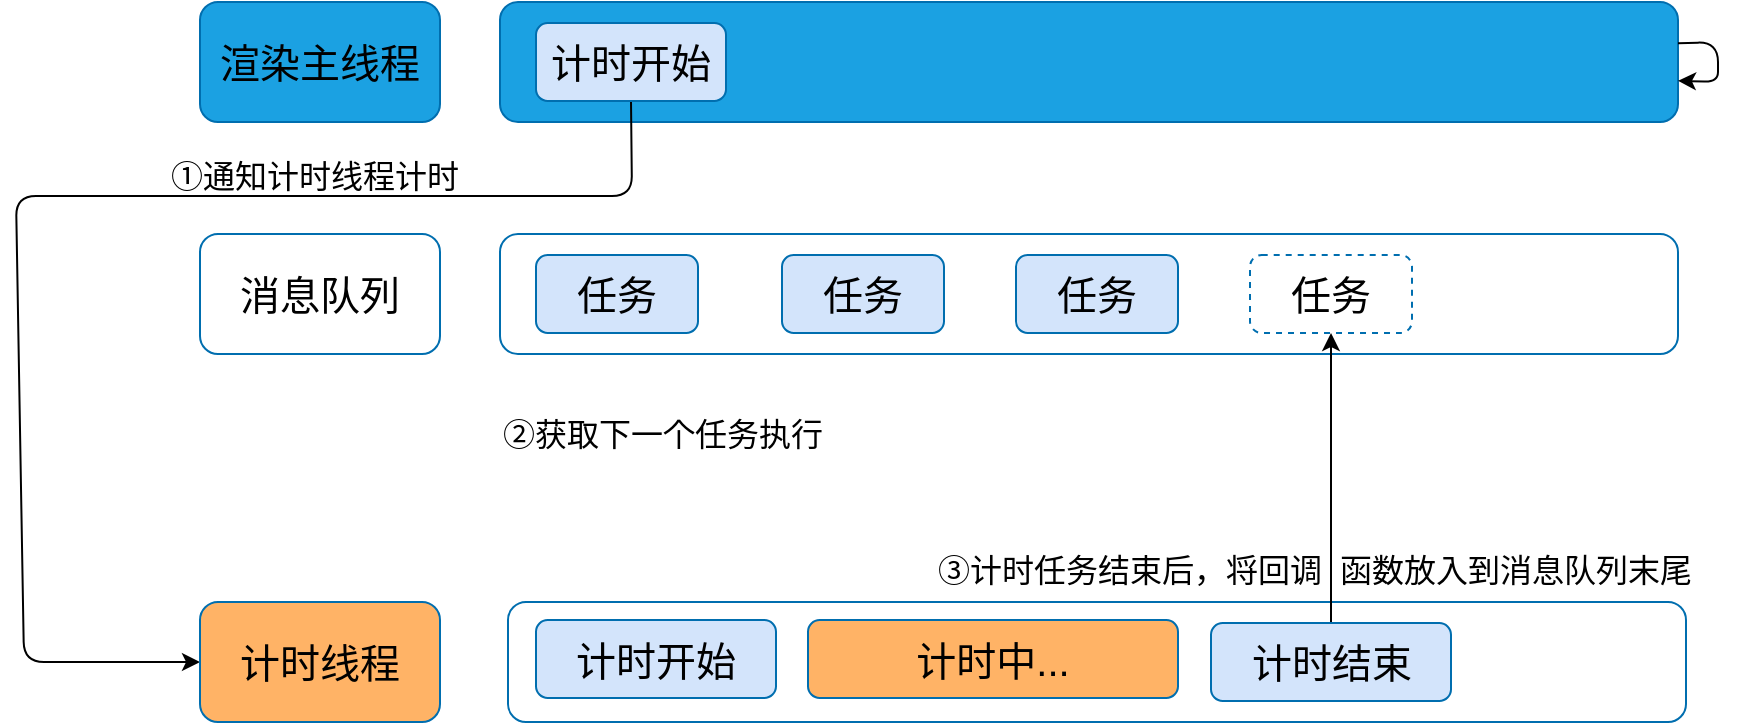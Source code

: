 <mxfile>
    <diagram id="HQ5CgxtLUwwWuNWUyAZb" name="第 1 页">
        <mxGraphModel dx="896" dy="607" grid="0" gridSize="10" guides="1" tooltips="1" connect="1" arrows="1" fold="1" page="1" pageScale="1" pageWidth="1169" pageHeight="827" background="#ffffff" math="0" shadow="0">
            <root>
                <mxCell id="0"/>
                <mxCell id="1" parent="0"/>
                <mxCell id="3" value="&lt;font color=&quot;#000000&quot;&gt;渲染主线程&lt;/font&gt;" style="rounded=1;whiteSpace=wrap;html=1;fillColor=#1ba1e2;fontColor=#ffffff;strokeColor=#006EAF;fontSize=20;labelBackgroundColor=none;" parent="1" vertex="1">
                    <mxGeometry x="115" y="159" width="120" height="60" as="geometry"/>
                </mxCell>
                <mxCell id="4" value="" style="rounded=1;whiteSpace=wrap;html=1;fillColor=#1ba1e2;fontColor=#ffffff;strokeColor=#006EAF;fontSize=20;" parent="1" vertex="1">
                    <mxGeometry x="265" y="159" width="589" height="60" as="geometry"/>
                </mxCell>
                <mxCell id="18" style="edgeStyle=none;html=1;fontSize=20;fontColor=#000000;" parent="1" source="4" target="4" edge="1">
                    <mxGeometry relative="1" as="geometry"/>
                </mxCell>
                <mxCell id="30" style="edgeStyle=none;html=1;exitX=0.5;exitY=1;exitDx=0;exitDy=0;entryX=0;entryY=0.5;entryDx=0;entryDy=0;strokeColor=#000000;fontSize=20;fontColor=#000000;" parent="1" source="5" target="29" edge="1">
                    <mxGeometry relative="1" as="geometry">
                        <Array as="points">
                            <mxPoint x="331" y="256"/>
                            <mxPoint x="23" y="256"/>
                            <mxPoint x="27" y="489"/>
                        </Array>
                    </mxGeometry>
                </mxCell>
                <mxCell id="5" value="&lt;font color=&quot;#000000&quot;&gt;计时开始&lt;/font&gt;" style="rounded=1;whiteSpace=wrap;html=1;fillColor=#D3E4FB;fontColor=#ffffff;strokeColor=#006EAF;fontSize=20;labelBackgroundColor=none;" parent="1" vertex="1">
                    <mxGeometry x="283" y="169.5" width="95" height="39" as="geometry"/>
                </mxCell>
                <mxCell id="8" value="" style="rounded=1;whiteSpace=wrap;html=1;fillColor=none;fontColor=#ffffff;strokeColor=#006EAF;fontSize=20;" parent="1" vertex="1">
                    <mxGeometry x="265" y="275" width="589" height="60" as="geometry"/>
                </mxCell>
                <mxCell id="9" value="&lt;font color=&quot;#000000&quot;&gt;任务&lt;/font&gt;" style="rounded=1;whiteSpace=wrap;html=1;fillColor=#D3E4FB;fontColor=#ffffff;strokeColor=#006EAF;fontSize=20;labelBackgroundColor=none;" parent="1" vertex="1">
                    <mxGeometry x="283" y="285.5" width="81" height="39" as="geometry"/>
                </mxCell>
                <mxCell id="10" value="&lt;font color=&quot;#000000&quot;&gt;任务&lt;/font&gt;" style="rounded=1;whiteSpace=wrap;html=1;fillColor=#D3E4FB;fontColor=#ffffff;strokeColor=#006EAF;fontSize=20;labelBackgroundColor=none;" parent="1" vertex="1">
                    <mxGeometry x="406" y="285.5" width="81" height="39" as="geometry"/>
                </mxCell>
                <mxCell id="11" value="&lt;font color=&quot;#000000&quot;&gt;任务&lt;/font&gt;" style="rounded=1;whiteSpace=wrap;html=1;fillColor=#D3E4FB;fontColor=#ffffff;strokeColor=#006EAF;fontSize=20;labelBackgroundColor=none;" parent="1" vertex="1">
                    <mxGeometry x="523" y="285.5" width="81" height="39" as="geometry"/>
                </mxCell>
                <mxCell id="12" value="&lt;font color=&quot;#000000&quot;&gt;任务&lt;/font&gt;" style="rounded=1;whiteSpace=wrap;html=1;fillColor=none;fontColor=#ffffff;strokeColor=#006EAF;fontSize=20;labelBackgroundColor=none;dashed=1;" parent="1" vertex="1">
                    <mxGeometry x="640" y="285.5" width="81" height="39" as="geometry"/>
                </mxCell>
                <mxCell id="23" value="&lt;font color=&quot;#000000&quot;&gt;消息队列&lt;/font&gt;" style="rounded=1;whiteSpace=wrap;html=1;fillColor=none;fontColor=#ffffff;strokeColor=#006EAF;fontSize=20;labelBackgroundColor=none;" parent="1" vertex="1">
                    <mxGeometry x="115" y="275" width="120" height="60" as="geometry"/>
                </mxCell>
                <mxCell id="29" value="&lt;font color=&quot;#000000&quot;&gt;计时线程&lt;/font&gt;" style="rounded=1;whiteSpace=wrap;html=1;fillColor=#FFB366;fontColor=#ffffff;strokeColor=#006EAF;fontSize=20;labelBackgroundColor=none;" parent="1" vertex="1">
                    <mxGeometry x="115" y="459" width="120" height="60" as="geometry"/>
                </mxCell>
                <mxCell id="32" value="&lt;font style=&quot;font-size: 16px;&quot;&gt;①通知计时线程计时&lt;/font&gt;" style="text;html=1;align=center;verticalAlign=middle;resizable=0;points=[];autosize=1;strokeColor=none;fillColor=none;fontSize=20;fontColor=#000000;" parent="1" vertex="1">
                    <mxGeometry x="91" y="226" width="162" height="36" as="geometry"/>
                </mxCell>
                <mxCell id="34" value="" style="rounded=1;whiteSpace=wrap;html=1;fillColor=none;fontColor=#ffffff;strokeColor=#006EAF;fontSize=20;" parent="1" vertex="1">
                    <mxGeometry x="269" y="459" width="589" height="60" as="geometry"/>
                </mxCell>
                <mxCell id="35" value="&lt;font color=&quot;#000000&quot;&gt;计时开始&lt;/font&gt;" style="rounded=1;whiteSpace=wrap;html=1;fillColor=#D3E4FB;fontColor=#ffffff;strokeColor=#006EAF;fontSize=20;labelBackgroundColor=none;" parent="1" vertex="1">
                    <mxGeometry x="283" y="468" width="120" height="39" as="geometry"/>
                </mxCell>
                <mxCell id="42" style="edgeStyle=none;html=1;exitX=0.5;exitY=0;exitDx=0;exitDy=0;entryX=0.5;entryY=1;entryDx=0;entryDy=0;strokeColor=#000000;" edge="1" parent="1" source="36" target="12">
                    <mxGeometry relative="1" as="geometry"/>
                </mxCell>
                <mxCell id="36" value="&lt;font color=&quot;#000000&quot;&gt;计时结束&lt;/font&gt;" style="rounded=1;whiteSpace=wrap;html=1;fillColor=#D3E4FB;fontColor=#ffffff;strokeColor=#006EAF;fontSize=20;labelBackgroundColor=none;" parent="1" vertex="1">
                    <mxGeometry x="620.5" y="469.5" width="120" height="39" as="geometry"/>
                </mxCell>
                <mxCell id="37" value="&lt;font color=&quot;#000000&quot;&gt;计时中...&lt;/font&gt;" style="rounded=1;whiteSpace=wrap;html=1;fillColor=#FFB366;fontColor=#ffffff;strokeColor=#006EAF;fontSize=20;labelBackgroundColor=none;" parent="1" vertex="1">
                    <mxGeometry x="419" y="468" width="185" height="39" as="geometry"/>
                </mxCell>
                <mxCell id="40" value="&lt;span style=&quot;font-size: 16px;&quot;&gt;②获取下一个任务执行&lt;/span&gt;" style="text;html=1;align=center;verticalAlign=middle;resizable=0;points=[];autosize=1;strokeColor=none;fillColor=none;fontSize=20;fontColor=#000000;" parent="1" vertex="1">
                    <mxGeometry x="257" y="355" width="178" height="36" as="geometry"/>
                </mxCell>
                <mxCell id="41" value="&lt;font style=&quot;font-size: 16px;&quot;&gt;③计时任务结束后，将回调&amp;nbsp; 函数放入到消息队列末尾&lt;/font&gt;" style="text;html=1;align=center;verticalAlign=middle;resizable=0;points=[];autosize=1;strokeColor=none;fillColor=none;fontSize=20;fontColor=#000000;" parent="1" vertex="1">
                    <mxGeometry x="474" y="423" width="395" height="36" as="geometry"/>
                </mxCell>
            </root>
        </mxGraphModel>
    </diagram>
</mxfile>